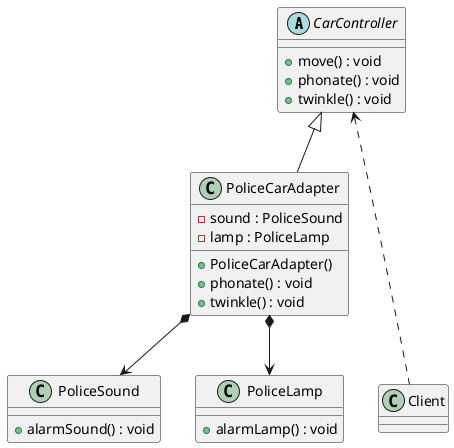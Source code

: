@startuml

abstract class CarController
class PoliceCarAdapter
class PoliceSound
class PoliceLamp
class Client

abstract class CarController {
    + move() : void
    + phonate() : void
    + twinkle() : void
}

class PoliceCarAdapter {
    - sound : PoliceSound
    - lamp : PoliceLamp
    + PoliceCarAdapter()
    + phonate() : void
    + twinkle() : void 
}

class PoliceSound {
    + alarmSound() : void
}

class PoliceLamp {
    + alarmLamp() : void
}

CarController <... Client
CarController <|-- PoliceCarAdapter
PoliceCarAdapter *--> PoliceSound
PoliceCarAdapter *--> PoliceLamp

@enduml
